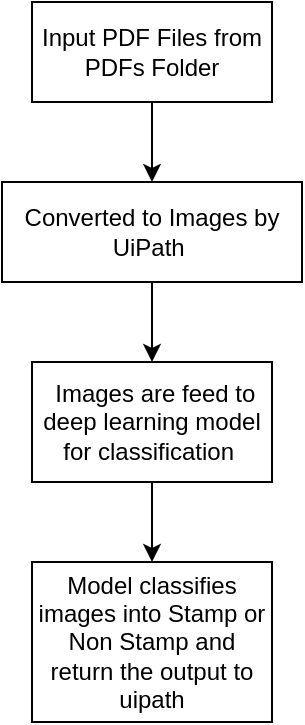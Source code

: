 <mxfile version="20.2.5" type="device"><diagram id="3J5MUiz477c-wfSp5YJw" name="Page-1"><mxGraphModel dx="782" dy="460" grid="1" gridSize="10" guides="1" tooltips="1" connect="1" arrows="1" fold="1" page="1" pageScale="1" pageWidth="850" pageHeight="1100" math="0" shadow="0"><root><mxCell id="0"/><mxCell id="1" parent="0"/><mxCell id="upIS_G6S2cEuIWekzOgL-2" style="edgeStyle=orthogonalEdgeStyle;rounded=0;orthogonalLoop=1;jettySize=auto;html=1;" edge="1" parent="1" source="upIS_G6S2cEuIWekzOgL-1"><mxGeometry relative="1" as="geometry"><mxPoint x="410" y="150" as="targetPoint"/></mxGeometry></mxCell><mxCell id="upIS_G6S2cEuIWekzOgL-1" value="Input PDF Files from PDFs Folder" style="rounded=0;whiteSpace=wrap;html=1;" vertex="1" parent="1"><mxGeometry x="350" y="60" width="120" height="50" as="geometry"/></mxCell><mxCell id="upIS_G6S2cEuIWekzOgL-4" style="edgeStyle=orthogonalEdgeStyle;rounded=0;orthogonalLoop=1;jettySize=auto;html=1;exitX=0.5;exitY=1;exitDx=0;exitDy=0;" edge="1" parent="1" source="upIS_G6S2cEuIWekzOgL-3"><mxGeometry relative="1" as="geometry"><mxPoint x="410" y="240" as="targetPoint"/></mxGeometry></mxCell><mxCell id="upIS_G6S2cEuIWekzOgL-3" value="Converted to Images by UiPath&amp;nbsp;" style="rounded=0;whiteSpace=wrap;html=1;" vertex="1" parent="1"><mxGeometry x="335" y="150" width="150" height="50" as="geometry"/></mxCell><mxCell id="upIS_G6S2cEuIWekzOgL-6" style="edgeStyle=orthogonalEdgeStyle;rounded=0;orthogonalLoop=1;jettySize=auto;html=1;exitX=0.5;exitY=1;exitDx=0;exitDy=0;" edge="1" parent="1" source="upIS_G6S2cEuIWekzOgL-5"><mxGeometry relative="1" as="geometry"><mxPoint x="410" y="340" as="targetPoint"/></mxGeometry></mxCell><mxCell id="upIS_G6S2cEuIWekzOgL-5" value="&amp;nbsp;Images are feed to deep learning model for classification&amp;nbsp;" style="rounded=0;whiteSpace=wrap;html=1;" vertex="1" parent="1"><mxGeometry x="350" y="240" width="120" height="60" as="geometry"/></mxCell><mxCell id="upIS_G6S2cEuIWekzOgL-7" value="Model classifies images into Stamp or Non Stamp and return the output to uipath" style="rounded=0;whiteSpace=wrap;html=1;" vertex="1" parent="1"><mxGeometry x="350" y="340" width="120" height="80" as="geometry"/></mxCell></root></mxGraphModel></diagram></mxfile>